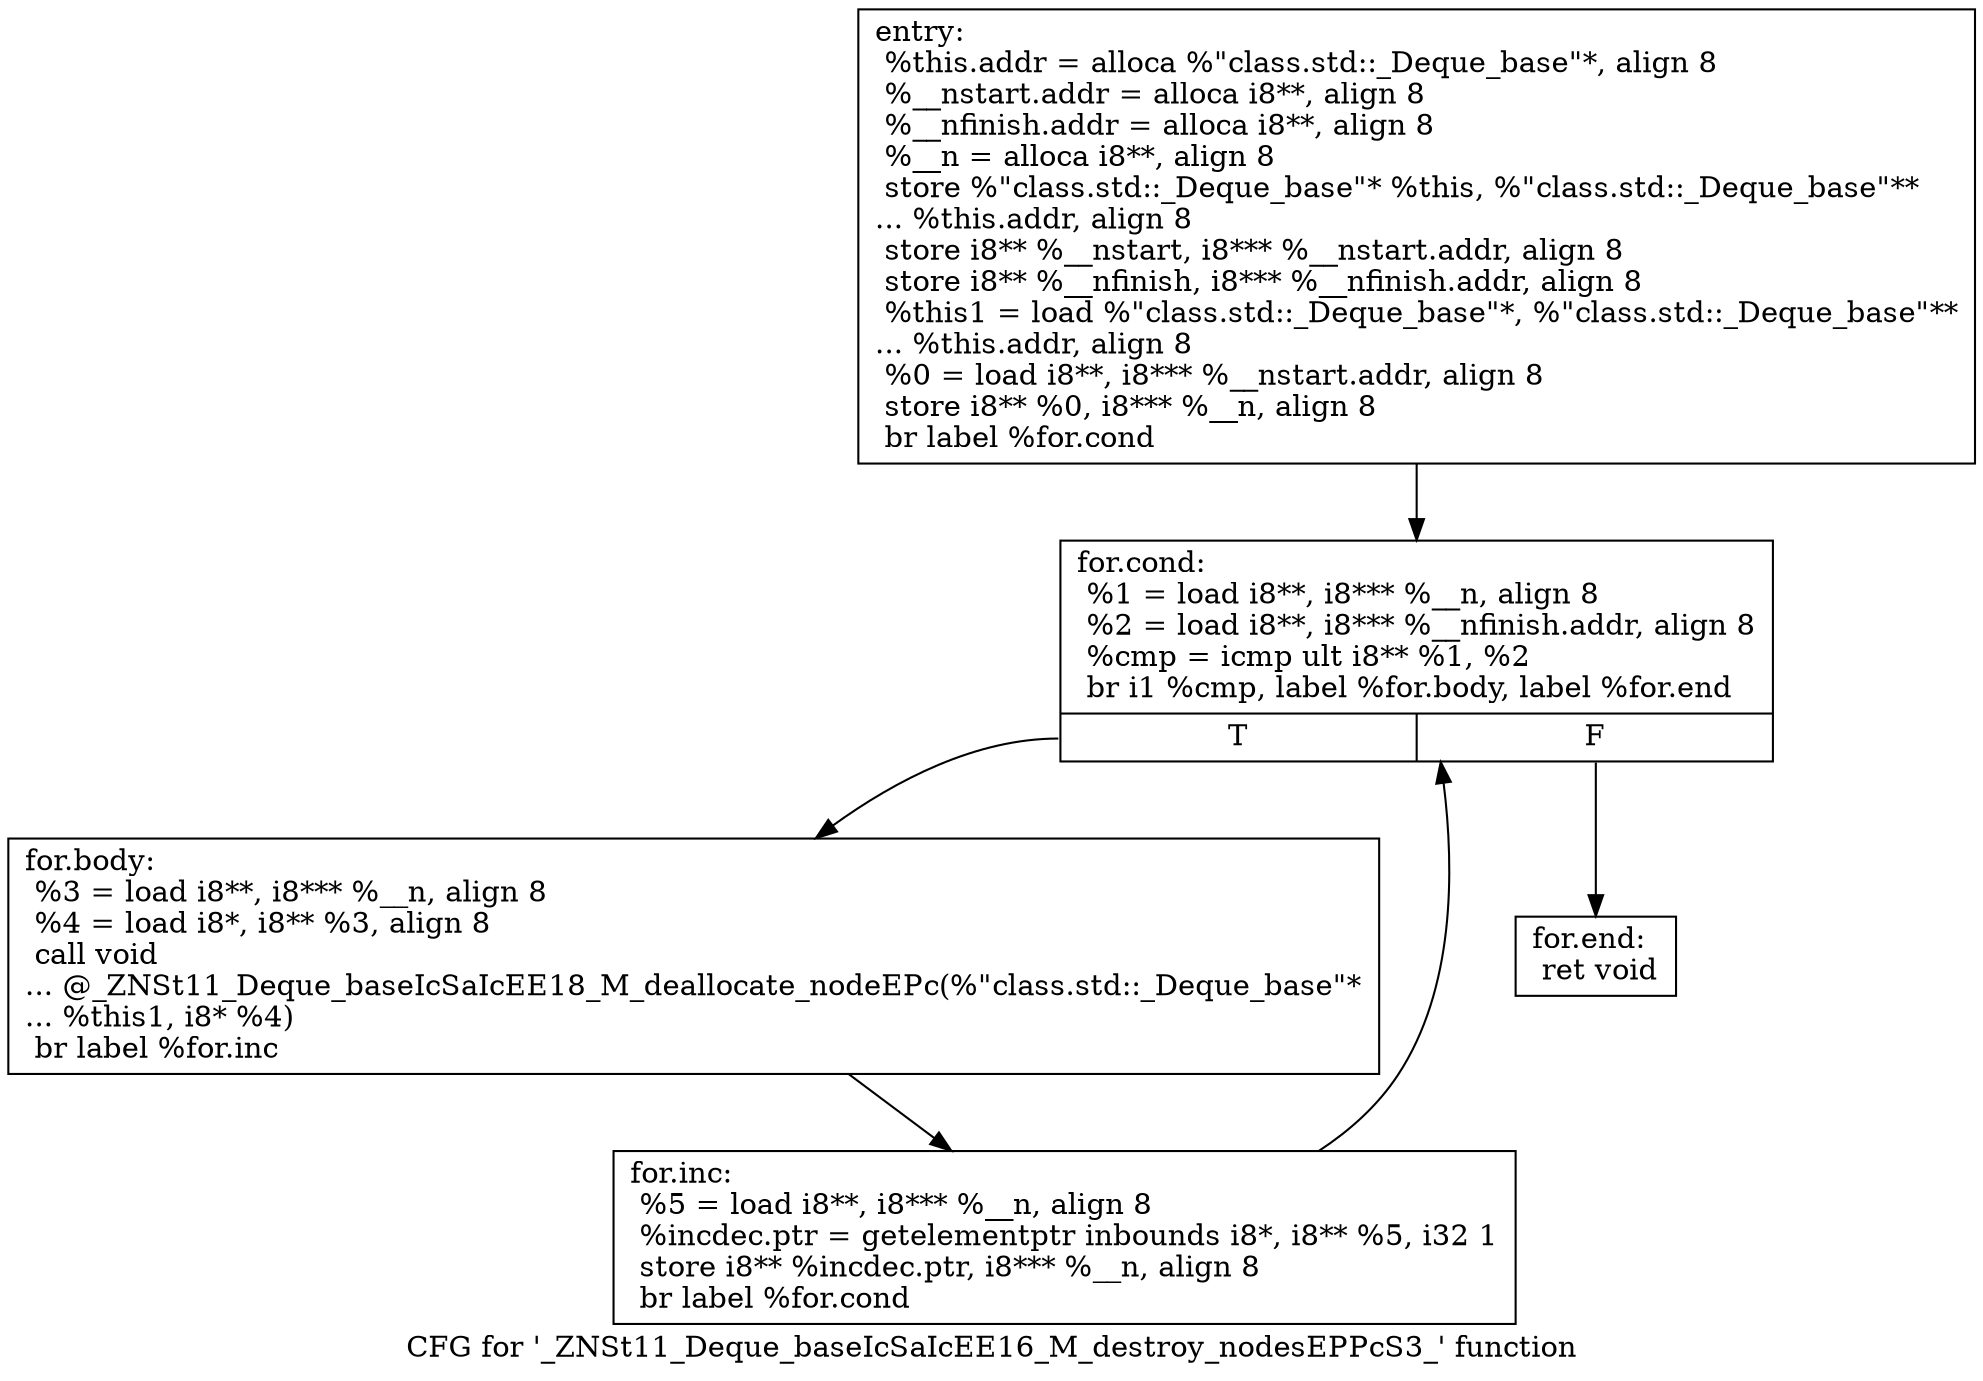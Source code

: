 digraph "CFG for '_ZNSt11_Deque_baseIcSaIcEE16_M_destroy_nodesEPPcS3_' function" {
	label="CFG for '_ZNSt11_Deque_baseIcSaIcEE16_M_destroy_nodesEPPcS3_' function";

	Node0x6b5d1b0 [shape=record,label="{entry:\l  %this.addr = alloca %\"class.std::_Deque_base\"*, align 8\l  %__nstart.addr = alloca i8**, align 8\l  %__nfinish.addr = alloca i8**, align 8\l  %__n = alloca i8**, align 8\l  store %\"class.std::_Deque_base\"* %this, %\"class.std::_Deque_base\"**\l... %this.addr, align 8\l  store i8** %__nstart, i8*** %__nstart.addr, align 8\l  store i8** %__nfinish, i8*** %__nfinish.addr, align 8\l  %this1 = load %\"class.std::_Deque_base\"*, %\"class.std::_Deque_base\"**\l... %this.addr, align 8\l  %0 = load i8**, i8*** %__nstart.addr, align 8\l  store i8** %0, i8*** %__n, align 8\l  br label %for.cond\l}"];
	Node0x6b5d1b0 -> Node0x6b5d660;
	Node0x6b5d660 [shape=record,label="{for.cond:                                         \l  %1 = load i8**, i8*** %__n, align 8\l  %2 = load i8**, i8*** %__nfinish.addr, align 8\l  %cmp = icmp ult i8** %1, %2\l  br i1 %cmp, label %for.body, label %for.end\l|{<s0>T|<s1>F}}"];
	Node0x6b5d660:s0 -> Node0x6b5d8c0;
	Node0x6b5d660:s1 -> Node0x6b5d9a0;
	Node0x6b5d8c0 [shape=record,label="{for.body:                                         \l  %3 = load i8**, i8*** %__n, align 8\l  %4 = load i8*, i8** %3, align 8\l  call void\l... @_ZNSt11_Deque_baseIcSaIcEE18_M_deallocate_nodeEPc(%\"class.std::_Deque_base\"*\l... %this1, i8* %4)\l  br label %for.inc\l}"];
	Node0x6b5d8c0 -> Node0x6b5df40;
	Node0x6b5df40 [shape=record,label="{for.inc:                                          \l  %5 = load i8**, i8*** %__n, align 8\l  %incdec.ptr = getelementptr inbounds i8*, i8** %5, i32 1\l  store i8** %incdec.ptr, i8*** %__n, align 8\l  br label %for.cond\l}"];
	Node0x6b5df40 -> Node0x6b5d660;
	Node0x6b5d9a0 [shape=record,label="{for.end:                                          \l  ret void\l}"];
}
